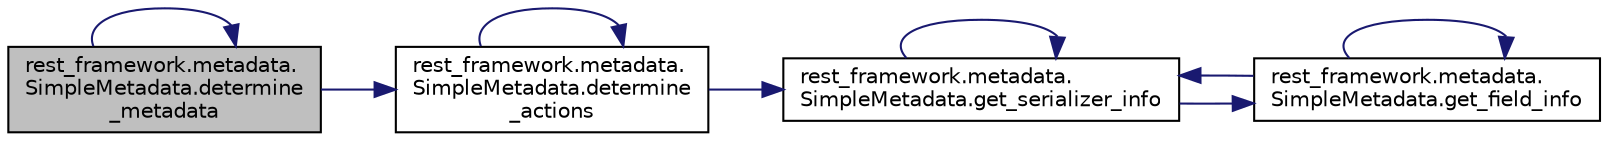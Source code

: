 digraph "rest_framework.metadata.SimpleMetadata.determine_metadata"
{
 // LATEX_PDF_SIZE
  edge [fontname="Helvetica",fontsize="10",labelfontname="Helvetica",labelfontsize="10"];
  node [fontname="Helvetica",fontsize="10",shape=record];
  rankdir="LR";
  Node1 [label="rest_framework.metadata.\lSimpleMetadata.determine\l_metadata",height=0.2,width=0.4,color="black", fillcolor="grey75", style="filled", fontcolor="black",tooltip=" "];
  Node1 -> Node2 [color="midnightblue",fontsize="10",style="solid",fontname="Helvetica"];
  Node2 [label="rest_framework.metadata.\lSimpleMetadata.determine\l_actions",height=0.2,width=0.4,color="black", fillcolor="white", style="filled",URL="$d4/dab/classrest__framework_1_1metadata_1_1_simple_metadata.html#a7e8c3c01e602ea9bdece9b9825ab3626",tooltip=" "];
  Node2 -> Node2 [color="midnightblue",fontsize="10",style="solid",fontname="Helvetica"];
  Node2 -> Node3 [color="midnightblue",fontsize="10",style="solid",fontname="Helvetica"];
  Node3 [label="rest_framework.metadata.\lSimpleMetadata.get_serializer_info",height=0.2,width=0.4,color="black", fillcolor="white", style="filled",URL="$d4/dab/classrest__framework_1_1metadata_1_1_simple_metadata.html#a439d2ad3cc00f3038629e5af60bb0e00",tooltip=" "];
  Node3 -> Node4 [color="midnightblue",fontsize="10",style="solid",fontname="Helvetica"];
  Node4 [label="rest_framework.metadata.\lSimpleMetadata.get_field_info",height=0.2,width=0.4,color="black", fillcolor="white", style="filled",URL="$d4/dab/classrest__framework_1_1metadata_1_1_simple_metadata.html#abe44ec041762fadf91da9cd86168dd5f",tooltip=" "];
  Node4 -> Node4 [color="midnightblue",fontsize="10",style="solid",fontname="Helvetica"];
  Node4 -> Node3 [color="midnightblue",fontsize="10",style="solid",fontname="Helvetica"];
  Node3 -> Node3 [color="midnightblue",fontsize="10",style="solid",fontname="Helvetica"];
  Node1 -> Node1 [color="midnightblue",fontsize="10",style="solid",fontname="Helvetica"];
}
